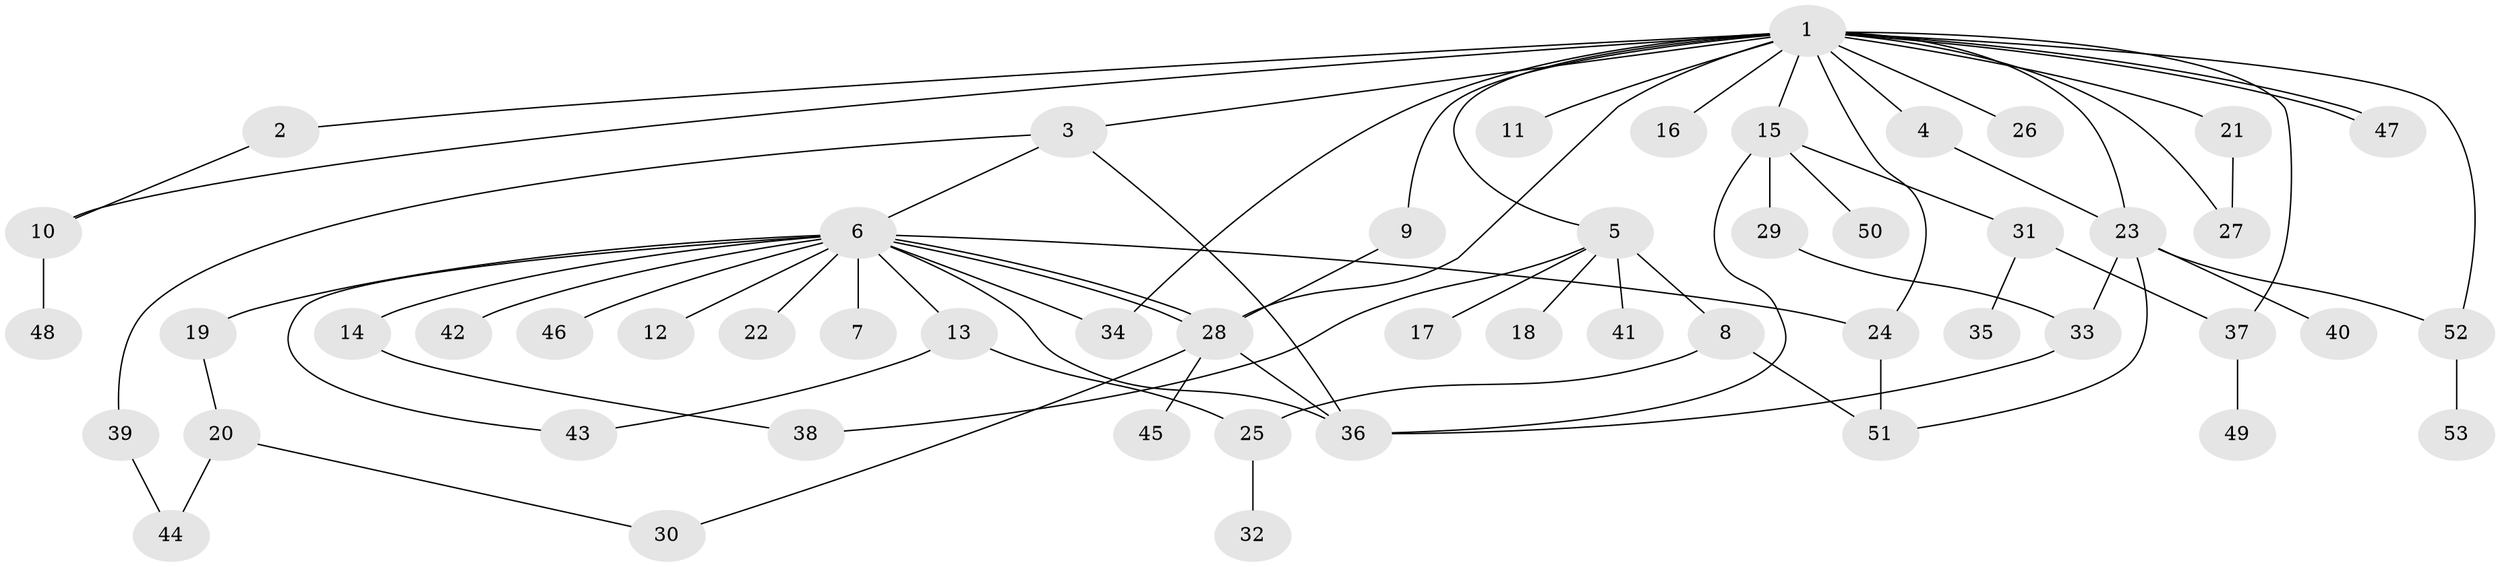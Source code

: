 // Generated by graph-tools (version 1.1) at 2025/11/02/27/25 16:11:15]
// undirected, 53 vertices, 75 edges
graph export_dot {
graph [start="1"]
  node [color=gray90,style=filled];
  1;
  2;
  3;
  4;
  5;
  6;
  7;
  8;
  9;
  10;
  11;
  12;
  13;
  14;
  15;
  16;
  17;
  18;
  19;
  20;
  21;
  22;
  23;
  24;
  25;
  26;
  27;
  28;
  29;
  30;
  31;
  32;
  33;
  34;
  35;
  36;
  37;
  38;
  39;
  40;
  41;
  42;
  43;
  44;
  45;
  46;
  47;
  48;
  49;
  50;
  51;
  52;
  53;
  1 -- 2;
  1 -- 3;
  1 -- 4;
  1 -- 5;
  1 -- 9;
  1 -- 10;
  1 -- 11;
  1 -- 15;
  1 -- 16;
  1 -- 21;
  1 -- 23;
  1 -- 24;
  1 -- 26;
  1 -- 27;
  1 -- 28;
  1 -- 34;
  1 -- 37;
  1 -- 47;
  1 -- 47;
  1 -- 52;
  2 -- 10;
  3 -- 6;
  3 -- 36;
  3 -- 39;
  4 -- 23;
  5 -- 8;
  5 -- 17;
  5 -- 18;
  5 -- 38;
  5 -- 41;
  6 -- 7;
  6 -- 12;
  6 -- 13;
  6 -- 14;
  6 -- 19;
  6 -- 22;
  6 -- 24;
  6 -- 28;
  6 -- 28;
  6 -- 34;
  6 -- 36;
  6 -- 42;
  6 -- 43;
  6 -- 46;
  8 -- 25;
  8 -- 51;
  9 -- 28;
  10 -- 48;
  13 -- 25;
  13 -- 43;
  14 -- 38;
  15 -- 29;
  15 -- 31;
  15 -- 36;
  15 -- 50;
  19 -- 20;
  20 -- 30;
  20 -- 44;
  21 -- 27;
  23 -- 33;
  23 -- 40;
  23 -- 51;
  23 -- 52;
  24 -- 51;
  25 -- 32;
  28 -- 30;
  28 -- 36;
  28 -- 45;
  29 -- 33;
  31 -- 35;
  31 -- 37;
  33 -- 36;
  37 -- 49;
  39 -- 44;
  52 -- 53;
}
